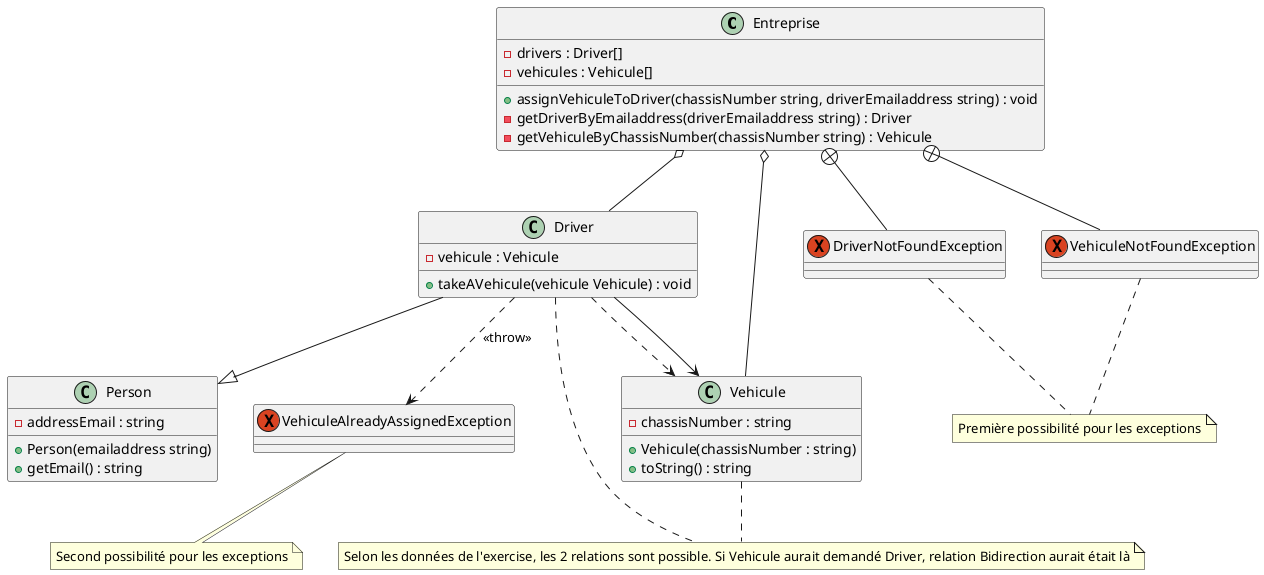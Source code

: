 @startuml
class Entreprise
class Driver
class Person
class Vehicule
exception DriverNotFoundException 
exception VehiculeNotFoundException
exception VehiculeAlreadyAssignedException

Entreprise : -drivers : Driver[]
Entreprise : -vehicules : Vehicule[]
Entreprise : +assignVehiculeToDriver(chassisNumber string, driverEmailaddress string) : void
Entreprise : -getDriverByEmailaddress(driverEmailaddress string) : Driver
Entreprise : -getVehiculeByChassisNumber(chassisNumber string) : Vehicule

Driver : -vehicule : Vehicule
Driver : +takeAVehicule(vehicule Vehicule) : void

Person : -addressEmail : string
Person : +Person(emailaddress string)
Person : +getEmail() : string

Vehicule : +Vehicule(chassisNumber : string)
Vehicule : +toString() : string
Vehicule : -chassisNumber : string 
 

Entreprise o-- Driver
Entreprise o-- Vehicule
Driver --|> Person
Entreprise +-- DriverNotFoundException 
Entreprise +-- VehiculeNotFoundException 
Driver ..> Vehicule
Driver --> Vehicule
Driver ..> VehiculeAlreadyAssignedException : << throw >> 

note "Première possibilité pour les exceptions" as N1
note "Second possibilité pour les exceptions" as N2
note "Selon les données de l'exercise, les 2 relations sont possible. Si Vehicule aurait demandé Driver, relation Bidirection aurait était là" as N3
Driver .. N3
Vehicule .. N3
DriverNotFoundException .. N1
VehiculeNotFoundException .. N1
VehiculeAlreadyAssignedException .. N2

@enduml